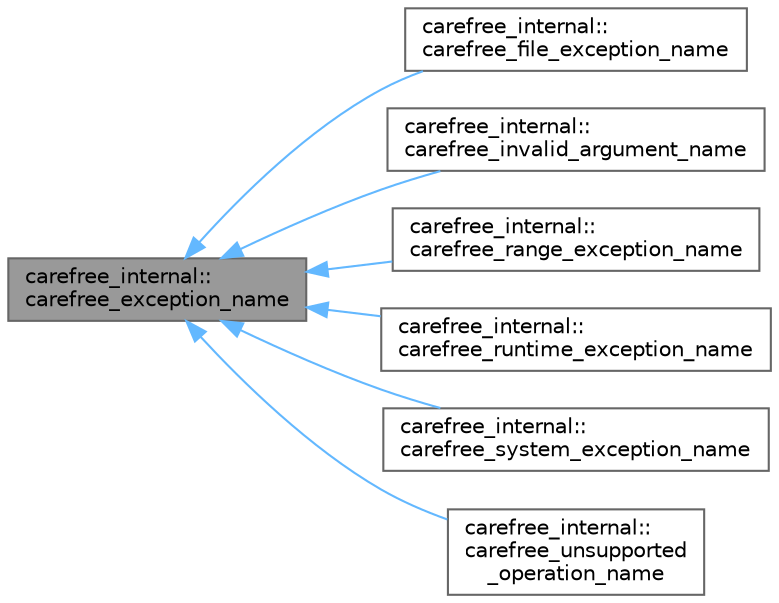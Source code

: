 digraph "carefree_internal::carefree_exception_name"
{
 // LATEX_PDF_SIZE
  bgcolor="transparent";
  edge [fontname=Helvetica,fontsize=10,labelfontname=Helvetica,labelfontsize=10];
  node [fontname=Helvetica,fontsize=10,shape=box,height=0.2,width=0.4];
  rankdir="LR";
  Node1 [id="Node000001",label="carefree_internal::\lcarefree_exception_name",height=0.2,width=0.4,color="gray40", fillcolor="grey60", style="filled", fontcolor="black",tooltip=" "];
  Node1 -> Node2 [id="edge1_Node000001_Node000002",dir="back",color="steelblue1",style="solid",tooltip=" "];
  Node2 [id="Node000002",label="carefree_internal::\lcarefree_file_exception_name",height=0.2,width=0.4,color="gray40", fillcolor="white", style="filled",URL="$structcarefree__internal_1_1carefree__file__exception__name.html",tooltip=" "];
  Node1 -> Node3 [id="edge2_Node000001_Node000003",dir="back",color="steelblue1",style="solid",tooltip=" "];
  Node3 [id="Node000003",label="carefree_internal::\lcarefree_invalid_argument_name",height=0.2,width=0.4,color="gray40", fillcolor="white", style="filled",URL="$structcarefree__internal_1_1carefree__invalid__argument__name.html",tooltip=" "];
  Node1 -> Node4 [id="edge3_Node000001_Node000004",dir="back",color="steelblue1",style="solid",tooltip=" "];
  Node4 [id="Node000004",label="carefree_internal::\lcarefree_range_exception_name",height=0.2,width=0.4,color="gray40", fillcolor="white", style="filled",URL="$structcarefree__internal_1_1carefree__range__exception__name.html",tooltip=" "];
  Node1 -> Node5 [id="edge4_Node000001_Node000005",dir="back",color="steelblue1",style="solid",tooltip=" "];
  Node5 [id="Node000005",label="carefree_internal::\lcarefree_runtime_exception_name",height=0.2,width=0.4,color="gray40", fillcolor="white", style="filled",URL="$structcarefree__internal_1_1carefree__runtime__exception__name.html",tooltip=" "];
  Node1 -> Node6 [id="edge5_Node000001_Node000006",dir="back",color="steelblue1",style="solid",tooltip=" "];
  Node6 [id="Node000006",label="carefree_internal::\lcarefree_system_exception_name",height=0.2,width=0.4,color="gray40", fillcolor="white", style="filled",URL="$structcarefree__internal_1_1carefree__system__exception__name.html",tooltip=" "];
  Node1 -> Node7 [id="edge6_Node000001_Node000007",dir="back",color="steelblue1",style="solid",tooltip=" "];
  Node7 [id="Node000007",label="carefree_internal::\lcarefree_unsupported\l_operation_name",height=0.2,width=0.4,color="gray40", fillcolor="white", style="filled",URL="$structcarefree__internal_1_1carefree__unsupported__operation__name.html",tooltip=" "];
}
